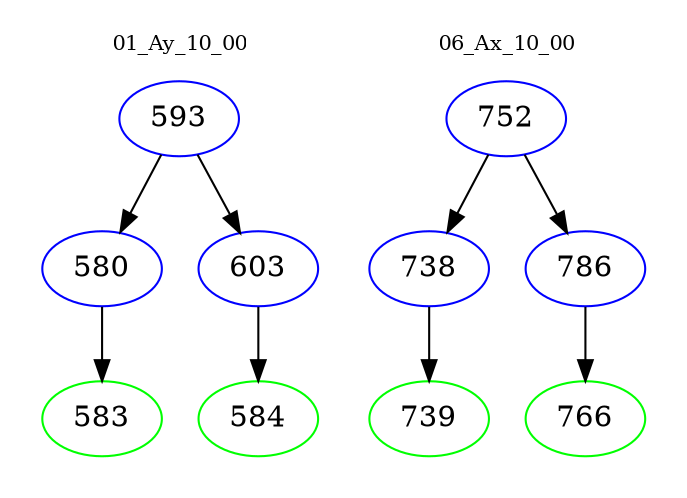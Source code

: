 digraph{
subgraph cluster_0 {
color = white
label = "01_Ay_10_00";
fontsize=10;
T0_593 [label="593", color="blue"]
T0_593 -> T0_580 [color="black"]
T0_580 [label="580", color="blue"]
T0_580 -> T0_583 [color="black"]
T0_583 [label="583", color="green"]
T0_593 -> T0_603 [color="black"]
T0_603 [label="603", color="blue"]
T0_603 -> T0_584 [color="black"]
T0_584 [label="584", color="green"]
}
subgraph cluster_1 {
color = white
label = "06_Ax_10_00";
fontsize=10;
T1_752 [label="752", color="blue"]
T1_752 -> T1_738 [color="black"]
T1_738 [label="738", color="blue"]
T1_738 -> T1_739 [color="black"]
T1_739 [label="739", color="green"]
T1_752 -> T1_786 [color="black"]
T1_786 [label="786", color="blue"]
T1_786 -> T1_766 [color="black"]
T1_766 [label="766", color="green"]
}
}
